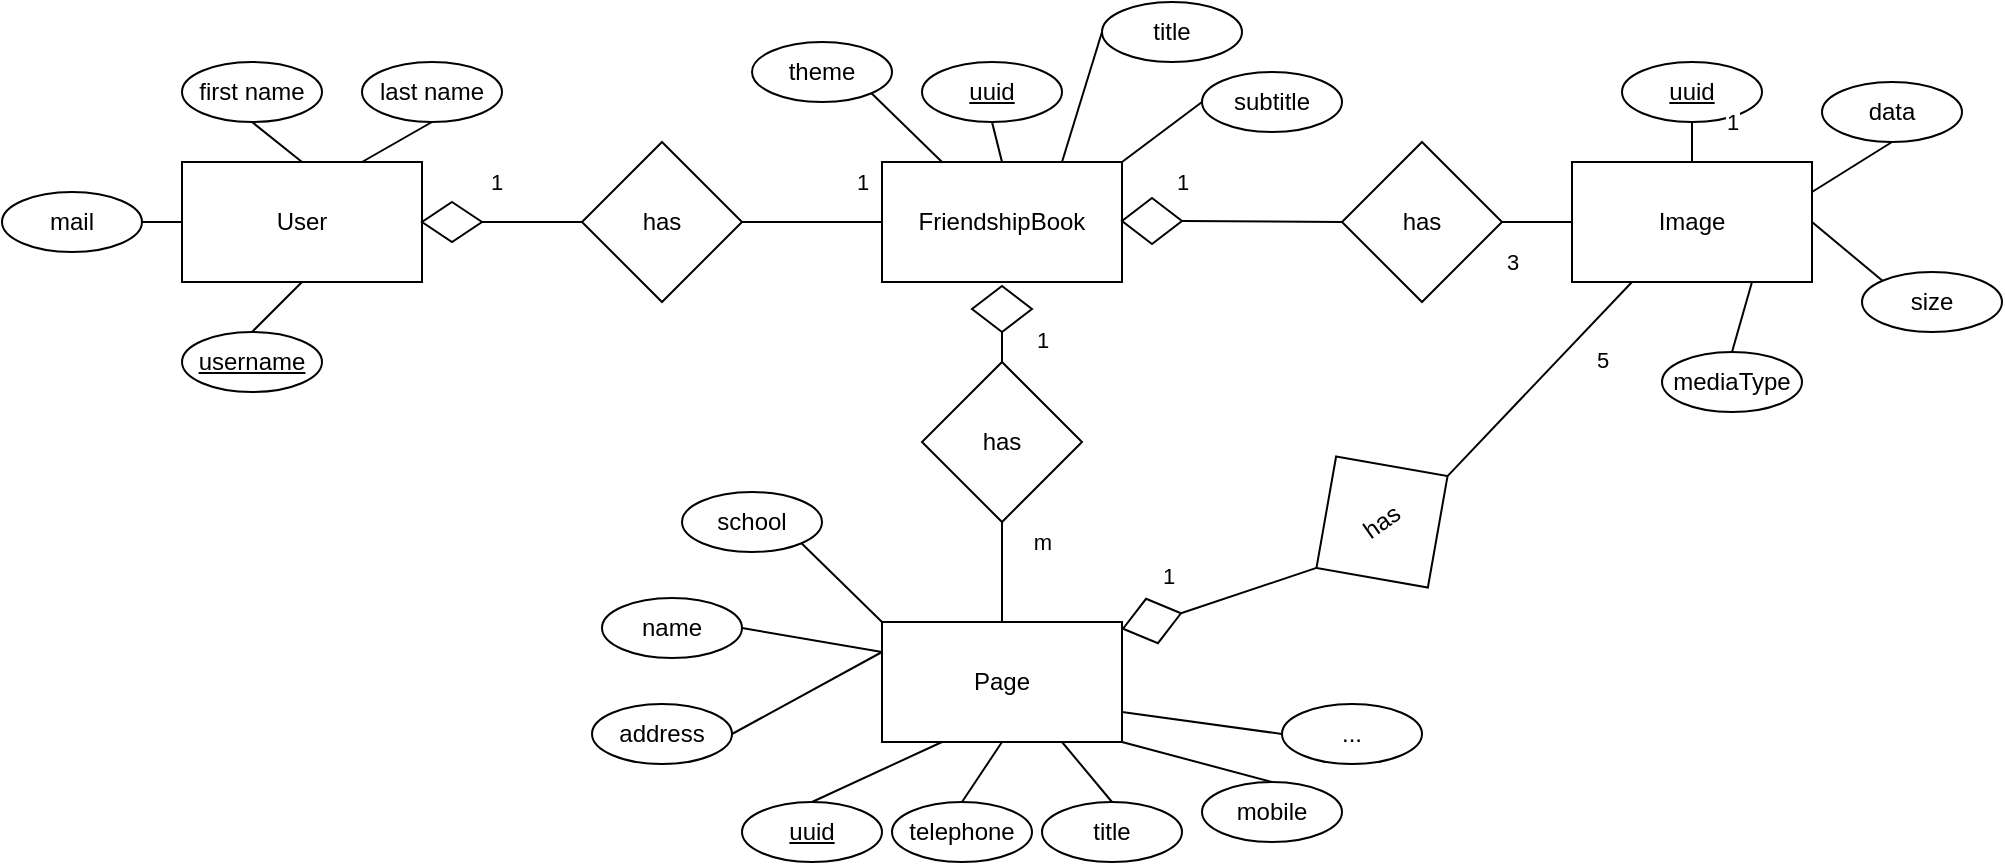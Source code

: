 <mxfile version="13.1.6" type="device"><diagram name="Page-1" id="efa7a0a1-bf9b-a30e-e6df-94a7791c09e9"><mxGraphModel dx="1741" dy="754" grid="1" gridSize="10" guides="1" tooltips="1" connect="1" arrows="1" fold="1" page="1" pageScale="1" pageWidth="826" pageHeight="1169" background="#ffffff" math="0" shadow="0"><root><mxCell id="0"/><mxCell id="1" parent="0"/><mxCell id="JQI-OMxGTn1fQLOs1Fzj-114" value="User" style="rounded=0;whiteSpace=wrap;html=1;" parent="1" vertex="1"><mxGeometry x="40" y="110" width="120" height="60" as="geometry"/></mxCell><mxCell id="JQI-OMxGTn1fQLOs1Fzj-115" value="FriendshipBook" style="rounded=0;whiteSpace=wrap;html=1;" parent="1" vertex="1"><mxGeometry x="390" y="110" width="120" height="60" as="geometry"/></mxCell><mxCell id="JQI-OMxGTn1fQLOs1Fzj-116" value="Page" style="rounded=0;whiteSpace=wrap;html=1;" parent="1" vertex="1"><mxGeometry x="390" y="340" width="120" height="60" as="geometry"/></mxCell><mxCell id="JQI-OMxGTn1fQLOs1Fzj-120" value="1" style="endArrow=none;html=1;exitX=1;exitY=0.5;exitDx=0;exitDy=0;entryX=0;entryY=0.5;entryDx=0;entryDy=0;" parent="1" source="ATz9pkckGzbIhAswwl9Q-5" target="JQI-OMxGTn1fQLOs1Fzj-121" edge="1"><mxGeometry x="-0.75" y="20" width="50" height="50" relative="1" as="geometry"><mxPoint x="180" y="140" as="sourcePoint"/><mxPoint x="230" y="90" as="targetPoint"/><mxPoint as="offset"/></mxGeometry></mxCell><mxCell id="JQI-OMxGTn1fQLOs1Fzj-121" value="has" style="rhombus;whiteSpace=wrap;html=1;" parent="1" vertex="1"><mxGeometry x="240" y="100" width="80" height="80" as="geometry"/></mxCell><mxCell id="JQI-OMxGTn1fQLOs1Fzj-122" value="1" style="endArrow=none;html=1;exitX=0;exitY=0.5;exitDx=0;exitDy=0;entryX=1;entryY=0.5;entryDx=0;entryDy=0;" parent="1" source="JQI-OMxGTn1fQLOs1Fzj-115" target="JQI-OMxGTn1fQLOs1Fzj-121" edge="1"><mxGeometry x="-0.714" y="-20" width="50" height="50" relative="1" as="geometry"><mxPoint x="170" y="150" as="sourcePoint"/><mxPoint x="250" y="150" as="targetPoint"/><mxPoint as="offset"/></mxGeometry></mxCell><mxCell id="JQI-OMxGTn1fQLOs1Fzj-123" value="has" style="rhombus;whiteSpace=wrap;html=1;" parent="1" vertex="1"><mxGeometry x="410" y="210" width="80" height="80" as="geometry"/></mxCell><mxCell id="JQI-OMxGTn1fQLOs1Fzj-124" value="1" style="endArrow=none;html=1;entryX=0.5;entryY=1;entryDx=0;entryDy=0;exitX=0.5;exitY=0;exitDx=0;exitDy=0;" parent="1" source="JQI-OMxGTn1fQLOs1Fzj-123" target="ATz9pkckGzbIhAswwl9Q-18" edge="1"><mxGeometry x="0.5" y="-20" width="50" height="50" relative="1" as="geometry"><mxPoint x="40" y="460" as="sourcePoint"/><mxPoint x="90" y="410" as="targetPoint"/><mxPoint as="offset"/></mxGeometry></mxCell><mxCell id="JQI-OMxGTn1fQLOs1Fzj-125" value="m" style="endArrow=none;html=1;entryX=0.5;entryY=1;entryDx=0;entryDy=0;exitX=0.5;exitY=0;exitDx=0;exitDy=0;" parent="1" source="JQI-OMxGTn1fQLOs1Fzj-116" target="JQI-OMxGTn1fQLOs1Fzj-123" edge="1"><mxGeometry x="0.6" y="-20" width="50" height="50" relative="1" as="geometry"><mxPoint x="40" y="470" as="sourcePoint"/><mxPoint x="90" y="420" as="targetPoint"/><mxPoint as="offset"/></mxGeometry></mxCell><mxCell id="JQI-OMxGTn1fQLOs1Fzj-129" value="&lt;u&gt;uuid&lt;/u&gt;" style="ellipse;whiteSpace=wrap;html=1;" parent="1" vertex="1"><mxGeometry x="320" y="430" width="70" height="30" as="geometry"/></mxCell><mxCell id="JQI-OMxGTn1fQLOs1Fzj-132" value="&lt;u&gt;uuid&lt;/u&gt;" style="ellipse;whiteSpace=wrap;html=1;" parent="1" vertex="1"><mxGeometry x="410" y="60" width="70" height="30" as="geometry"/></mxCell><mxCell id="JQI-OMxGTn1fQLOs1Fzj-133" value="title" style="ellipse;whiteSpace=wrap;html=1;" parent="1" vertex="1"><mxGeometry x="470" y="430" width="70" height="30" as="geometry"/></mxCell><mxCell id="JQI-OMxGTn1fQLOs1Fzj-135" value="first name" style="ellipse;whiteSpace=wrap;html=1;" parent="1" vertex="1"><mxGeometry x="40" y="60" width="70" height="30" as="geometry"/></mxCell><mxCell id="JQI-OMxGTn1fQLOs1Fzj-136" value="last name" style="ellipse;whiteSpace=wrap;html=1;" parent="1" vertex="1"><mxGeometry x="130" y="60" width="70" height="30" as="geometry"/></mxCell><mxCell id="JQI-OMxGTn1fQLOs1Fzj-137" value="&lt;u&gt;username&lt;/u&gt;" style="ellipse;whiteSpace=wrap;html=1;" parent="1" vertex="1"><mxGeometry x="40" y="195" width="70" height="30" as="geometry"/></mxCell><mxCell id="JQI-OMxGTn1fQLOs1Fzj-138" value="mail" style="ellipse;whiteSpace=wrap;html=1;" parent="1" vertex="1"><mxGeometry x="-50" y="125" width="70" height="30" as="geometry"/></mxCell><mxCell id="JQI-OMxGTn1fQLOs1Fzj-139" value="title" style="ellipse;whiteSpace=wrap;html=1;" parent="1" vertex="1"><mxGeometry x="500" y="30" width="70" height="30" as="geometry"/></mxCell><mxCell id="JQI-OMxGTn1fQLOs1Fzj-140" value="" style="endArrow=none;html=1;entryX=0.75;entryY=1;entryDx=0;entryDy=0;exitX=0.5;exitY=0;exitDx=0;exitDy=0;" parent="1" source="JQI-OMxGTn1fQLOs1Fzj-133" target="JQI-OMxGTn1fQLOs1Fzj-116" edge="1"><mxGeometry width="50" height="50" relative="1" as="geometry"><mxPoint x="-40" y="520" as="sourcePoint"/><mxPoint x="10" y="470" as="targetPoint"/></mxGeometry></mxCell><mxCell id="JQI-OMxGTn1fQLOs1Fzj-143" value="" style="endArrow=none;html=1;entryX=1;entryY=0.5;entryDx=0;entryDy=0;exitX=0;exitY=0.5;exitDx=0;exitDy=0;" parent="1" source="JQI-OMxGTn1fQLOs1Fzj-114" target="JQI-OMxGTn1fQLOs1Fzj-138" edge="1"><mxGeometry width="50" height="50" relative="1" as="geometry"><mxPoint x="-40" y="520" as="sourcePoint"/><mxPoint x="10" y="470" as="targetPoint"/></mxGeometry></mxCell><mxCell id="JQI-OMxGTn1fQLOs1Fzj-144" value="" style="endArrow=none;html=1;entryX=0.5;entryY=1;entryDx=0;entryDy=0;exitX=0.5;exitY=0;exitDx=0;exitDy=0;" parent="1" source="JQI-OMxGTn1fQLOs1Fzj-137" target="JQI-OMxGTn1fQLOs1Fzj-114" edge="1"><mxGeometry width="50" height="50" relative="1" as="geometry"><mxPoint x="-70" y="520" as="sourcePoint"/><mxPoint x="-20" y="470" as="targetPoint"/></mxGeometry></mxCell><mxCell id="JQI-OMxGTn1fQLOs1Fzj-145" value="" style="endArrow=none;html=1;entryX=0.5;entryY=1;entryDx=0;entryDy=0;exitX=0.5;exitY=0;exitDx=0;exitDy=0;" parent="1" source="JQI-OMxGTn1fQLOs1Fzj-114" target="JQI-OMxGTn1fQLOs1Fzj-135" edge="1"><mxGeometry width="50" height="50" relative="1" as="geometry"><mxPoint x="-70" y="520" as="sourcePoint"/><mxPoint x="-20" y="470" as="targetPoint"/></mxGeometry></mxCell><mxCell id="JQI-OMxGTn1fQLOs1Fzj-146" value="" style="endArrow=none;html=1;entryX=0.5;entryY=1;entryDx=0;entryDy=0;exitX=0.75;exitY=0;exitDx=0;exitDy=0;" parent="1" source="JQI-OMxGTn1fQLOs1Fzj-114" target="JQI-OMxGTn1fQLOs1Fzj-136" edge="1"><mxGeometry width="50" height="50" relative="1" as="geometry"><mxPoint x="-70" y="520" as="sourcePoint"/><mxPoint x="-20" y="470" as="targetPoint"/></mxGeometry></mxCell><mxCell id="JQI-OMxGTn1fQLOs1Fzj-147" value="" style="endArrow=none;html=1;entryX=0.5;entryY=1;entryDx=0;entryDy=0;exitX=0.5;exitY=0;exitDx=0;exitDy=0;" parent="1" source="JQI-OMxGTn1fQLOs1Fzj-115" target="JQI-OMxGTn1fQLOs1Fzj-132" edge="1"><mxGeometry width="50" height="50" relative="1" as="geometry"><mxPoint x="-70" y="520" as="sourcePoint"/><mxPoint x="-20" y="470" as="targetPoint"/></mxGeometry></mxCell><mxCell id="JQI-OMxGTn1fQLOs1Fzj-148" value="" style="endArrow=none;html=1;entryX=0;entryY=0.5;entryDx=0;entryDy=0;exitX=0.75;exitY=0;exitDx=0;exitDy=0;" parent="1" source="JQI-OMxGTn1fQLOs1Fzj-115" target="JQI-OMxGTn1fQLOs1Fzj-139" edge="1"><mxGeometry width="50" height="50" relative="1" as="geometry"><mxPoint x="-70" y="520" as="sourcePoint"/><mxPoint x="-20" y="470" as="targetPoint"/></mxGeometry></mxCell><mxCell id="JQI-OMxGTn1fQLOs1Fzj-149" value="" style="endArrow=none;html=1;entryX=0.5;entryY=0;entryDx=0;entryDy=0;exitX=0.25;exitY=1;exitDx=0;exitDy=0;" parent="1" source="JQI-OMxGTn1fQLOs1Fzj-116" target="JQI-OMxGTn1fQLOs1Fzj-129" edge="1"><mxGeometry width="50" height="50" relative="1" as="geometry"><mxPoint x="355" y="410" as="sourcePoint"/><mxPoint x="-115" y="480" as="targetPoint"/></mxGeometry></mxCell><mxCell id="ATz9pkckGzbIhAswwl9Q-2" value="has" style="rhombus;whiteSpace=wrap;html=1;" parent="1" vertex="1"><mxGeometry x="620" y="100" width="80" height="80" as="geometry"/></mxCell><mxCell id="ATz9pkckGzbIhAswwl9Q-3" value="3" style="endArrow=none;html=1;entryX=0;entryY=0.5;entryDx=0;entryDy=0;exitX=1;exitY=0.5;exitDx=0;exitDy=0;" parent="1" source="ATz9pkckGzbIhAswwl9Q-2" target="LPF9OVRsYsEd7RoF0DgW-2" edge="1"><mxGeometry x="-0.714" y="-20" width="50" height="50" relative="1" as="geometry"><mxPoint x="695" y="160" as="sourcePoint"/><mxPoint x="735" y="140" as="targetPoint"/><mxPoint as="offset"/></mxGeometry></mxCell><mxCell id="ATz9pkckGzbIhAswwl9Q-4" value="1" style="endArrow=none;html=1;exitX=1;exitY=0.5;exitDx=0;exitDy=0;entryX=0;entryY=0.5;entryDx=0;entryDy=0;" parent="1" source="ATz9pkckGzbIhAswwl9Q-7" target="ATz9pkckGzbIhAswwl9Q-2" edge="1"><mxGeometry x="-1" y="20" width="50" height="50" relative="1" as="geometry"><mxPoint x="635" y="150" as="sourcePoint"/><mxPoint x="550" y="140" as="targetPoint"/><mxPoint as="offset"/></mxGeometry></mxCell><mxCell id="ATz9pkckGzbIhAswwl9Q-5" value="" style="rhombus;whiteSpace=wrap;html=1;" parent="1" vertex="1"><mxGeometry x="160" y="130" width="30" height="20" as="geometry"/></mxCell><mxCell id="ATz9pkckGzbIhAswwl9Q-7" value="" style="rhombus;whiteSpace=wrap;html=1;" parent="1" vertex="1"><mxGeometry x="510" y="128" width="30" height="23" as="geometry"/></mxCell><mxCell id="ATz9pkckGzbIhAswwl9Q-18" value="" style="rhombus;whiteSpace=wrap;html=1;" parent="1" vertex="1"><mxGeometry x="435" y="172" width="30" height="23" as="geometry"/></mxCell><mxCell id="LPF9OVRsYsEd7RoF0DgW-2" value="Image" style="rounded=0;whiteSpace=wrap;html=1;" parent="1" vertex="1"><mxGeometry x="735" y="110" width="120" height="60" as="geometry"/></mxCell><mxCell id="LPF9OVRsYsEd7RoF0DgW-4" value="&lt;u&gt;uuid&lt;/u&gt;" style="ellipse;whiteSpace=wrap;html=1;" parent="1" vertex="1"><mxGeometry x="760" y="60" width="70" height="30" as="geometry"/></mxCell><mxCell id="LPF9OVRsYsEd7RoF0DgW-5" value="1" style="endArrow=none;html=1;exitX=0.5;exitY=1;exitDx=0;exitDy=0;entryX=0.5;entryY=0;entryDx=0;entryDy=0;" parent="1" source="LPF9OVRsYsEd7RoF0DgW-4" target="LPF9OVRsYsEd7RoF0DgW-2" edge="1"><mxGeometry x="-1" y="20" width="50" height="50" relative="1" as="geometry"><mxPoint x="550" y="149.5" as="sourcePoint"/><mxPoint x="630" y="150" as="targetPoint"/><mxPoint as="offset"/></mxGeometry></mxCell><mxCell id="LPF9OVRsYsEd7RoF0DgW-6" value="data" style="ellipse;whiteSpace=wrap;html=1;" parent="1" vertex="1"><mxGeometry x="860" y="70" width="70" height="30" as="geometry"/></mxCell><mxCell id="LPF9OVRsYsEd7RoF0DgW-7" value="" style="endArrow=none;html=1;exitX=0.5;exitY=1;exitDx=0;exitDy=0;entryX=1;entryY=0.25;entryDx=0;entryDy=0;" parent="1" source="LPF9OVRsYsEd7RoF0DgW-6" target="LPF9OVRsYsEd7RoF0DgW-2" edge="1"><mxGeometry x="-1" y="20" width="50" height="50" relative="1" as="geometry"><mxPoint x="805" y="100" as="sourcePoint"/><mxPoint x="805" y="120" as="targetPoint"/><mxPoint as="offset"/></mxGeometry></mxCell><mxCell id="LPF9OVRsYsEd7RoF0DgW-8" value="size" style="ellipse;whiteSpace=wrap;html=1;" parent="1" vertex="1"><mxGeometry x="880" y="165" width="70" height="30" as="geometry"/></mxCell><mxCell id="LPF9OVRsYsEd7RoF0DgW-9" value="" style="endArrow=none;html=1;exitX=0;exitY=0;exitDx=0;exitDy=0;entryX=1;entryY=0.5;entryDx=0;entryDy=0;" parent="1" source="LPF9OVRsYsEd7RoF0DgW-8" target="LPF9OVRsYsEd7RoF0DgW-2" edge="1"><mxGeometry x="-1" y="20" width="50" height="50" relative="1" as="geometry"><mxPoint x="905" y="110" as="sourcePoint"/><mxPoint x="865" y="135" as="targetPoint"/><mxPoint as="offset"/></mxGeometry></mxCell><mxCell id="LPF9OVRsYsEd7RoF0DgW-10" value="mediaType" style="ellipse;whiteSpace=wrap;html=1;" parent="1" vertex="1"><mxGeometry x="780" y="205" width="70" height="30" as="geometry"/></mxCell><mxCell id="LPF9OVRsYsEd7RoF0DgW-11" value="" style="endArrow=none;html=1;exitX=0.5;exitY=0;exitDx=0;exitDy=0;entryX=0.75;entryY=1;entryDx=0;entryDy=0;" parent="1" source="LPF9OVRsYsEd7RoF0DgW-10" target="LPF9OVRsYsEd7RoF0DgW-2" edge="1"><mxGeometry x="-1" y="20" width="50" height="50" relative="1" as="geometry"><mxPoint x="900.251" y="179.393" as="sourcePoint"/><mxPoint x="865" y="150" as="targetPoint"/><mxPoint as="offset"/></mxGeometry></mxCell><mxCell id="b_IEipZAbVxkdycbWXZf-2" value="has" style="rhombus;whiteSpace=wrap;html=1;rotation=-35;" vertex="1" parent="1"><mxGeometry x="600" y="250" width="80" height="80" as="geometry"/></mxCell><mxCell id="b_IEipZAbVxkdycbWXZf-3" value="5" style="endArrow=none;html=1;entryX=0.25;entryY=1;entryDx=0;entryDy=0;exitX=1;exitY=0.5;exitDx=0;exitDy=0;" edge="1" parent="1" source="b_IEipZAbVxkdycbWXZf-2" target="LPF9OVRsYsEd7RoF0DgW-2"><mxGeometry x="0.412" y="-17" width="50" height="50" relative="1" as="geometry"><mxPoint x="695" y="390" as="sourcePoint"/><mxPoint x="735" y="370" as="targetPoint"/><mxPoint y="-1" as="offset"/></mxGeometry></mxCell><mxCell id="b_IEipZAbVxkdycbWXZf-4" value="1" style="endArrow=none;html=1;exitX=1;exitY=0.5;exitDx=0;exitDy=0;entryX=0;entryY=0.5;entryDx=0;entryDy=0;" edge="1" parent="1" source="b_IEipZAbVxkdycbWXZf-5" target="b_IEipZAbVxkdycbWXZf-2"><mxGeometry x="-1" y="20" width="50" height="50" relative="1" as="geometry"><mxPoint x="635" y="380" as="sourcePoint"/><mxPoint x="550" y="370" as="targetPoint"/><mxPoint as="offset"/></mxGeometry></mxCell><mxCell id="b_IEipZAbVxkdycbWXZf-5" value="" style="rhombus;whiteSpace=wrap;html=1;rotation=-15;" vertex="1" parent="1"><mxGeometry x="510" y="328" width="30" height="23" as="geometry"/></mxCell><mxCell id="b_IEipZAbVxkdycbWXZf-8" value="name" style="ellipse;whiteSpace=wrap;html=1;" vertex="1" parent="1"><mxGeometry x="250" y="328" width="70" height="30" as="geometry"/></mxCell><mxCell id="b_IEipZAbVxkdycbWXZf-9" value="" style="endArrow=none;html=1;entryX=1;entryY=0.5;entryDx=0;entryDy=0;exitX=0;exitY=0.25;exitDx=0;exitDy=0;" edge="1" parent="1" source="JQI-OMxGTn1fQLOs1Fzj-116" target="b_IEipZAbVxkdycbWXZf-8"><mxGeometry width="50" height="50" relative="1" as="geometry"><mxPoint x="430" y="410" as="sourcePoint"/><mxPoint x="365" y="440" as="targetPoint"/></mxGeometry></mxCell><mxCell id="b_IEipZAbVxkdycbWXZf-10" value="address" style="ellipse;whiteSpace=wrap;html=1;" vertex="1" parent="1"><mxGeometry x="245" y="381" width="70" height="30" as="geometry"/></mxCell><mxCell id="b_IEipZAbVxkdycbWXZf-11" value="" style="endArrow=none;html=1;entryX=0;entryY=0.25;entryDx=0;entryDy=0;exitX=1;exitY=0.5;exitDx=0;exitDy=0;" edge="1" parent="1" source="b_IEipZAbVxkdycbWXZf-10" target="JQI-OMxGTn1fQLOs1Fzj-116"><mxGeometry width="50" height="50" relative="1" as="geometry"><mxPoint x="200" y="520" as="sourcePoint"/><mxPoint x="250" y="470" as="targetPoint"/></mxGeometry></mxCell><mxCell id="b_IEipZAbVxkdycbWXZf-12" value="telephone" style="ellipse;whiteSpace=wrap;html=1;" vertex="1" parent="1"><mxGeometry x="395" y="430" width="70" height="30" as="geometry"/></mxCell><mxCell id="b_IEipZAbVxkdycbWXZf-13" value="" style="endArrow=none;html=1;entryX=0.5;entryY=1;entryDx=0;entryDy=0;exitX=0.5;exitY=0;exitDx=0;exitDy=0;" edge="1" parent="1" source="b_IEipZAbVxkdycbWXZf-12" target="JQI-OMxGTn1fQLOs1Fzj-116"><mxGeometry width="50" height="50" relative="1" as="geometry"><mxPoint x="365" y="615" as="sourcePoint"/><mxPoint x="555" y="450" as="targetPoint"/></mxGeometry></mxCell><mxCell id="b_IEipZAbVxkdycbWXZf-14" value="mobile" style="ellipse;whiteSpace=wrap;html=1;" vertex="1" parent="1"><mxGeometry x="550" y="420" width="70" height="30" as="geometry"/></mxCell><mxCell id="b_IEipZAbVxkdycbWXZf-15" value="" style="endArrow=none;html=1;entryX=1;entryY=1;entryDx=0;entryDy=0;exitX=0.5;exitY=0;exitDx=0;exitDy=0;" edge="1" parent="1" source="b_IEipZAbVxkdycbWXZf-14" target="JQI-OMxGTn1fQLOs1Fzj-116"><mxGeometry width="50" height="50" relative="1" as="geometry"><mxPoint x="515" y="440" as="sourcePoint"/><mxPoint x="490" y="410" as="targetPoint"/></mxGeometry></mxCell><mxCell id="b_IEipZAbVxkdycbWXZf-16" value="school" style="ellipse;whiteSpace=wrap;html=1;" vertex="1" parent="1"><mxGeometry x="290" y="275" width="70" height="30" as="geometry"/></mxCell><mxCell id="b_IEipZAbVxkdycbWXZf-17" value="" style="endArrow=none;html=1;entryX=1;entryY=1;entryDx=0;entryDy=0;exitX=0;exitY=0;exitDx=0;exitDy=0;" edge="1" parent="1" source="JQI-OMxGTn1fQLOs1Fzj-116" target="b_IEipZAbVxkdycbWXZf-16"><mxGeometry width="50" height="50" relative="1" as="geometry"><mxPoint x="400" y="365" as="sourcePoint"/><mxPoint x="330" y="353" as="targetPoint"/></mxGeometry></mxCell><mxCell id="b_IEipZAbVxkdycbWXZf-18" value="..." style="ellipse;whiteSpace=wrap;html=1;" vertex="1" parent="1"><mxGeometry x="590" y="381" width="70" height="30" as="geometry"/></mxCell><mxCell id="b_IEipZAbVxkdycbWXZf-19" value="" style="endArrow=none;html=1;entryX=1;entryY=0.75;entryDx=0;entryDy=0;exitX=0;exitY=0.5;exitDx=0;exitDy=0;" edge="1" parent="1" source="b_IEipZAbVxkdycbWXZf-18" target="JQI-OMxGTn1fQLOs1Fzj-116"><mxGeometry width="50" height="50" relative="1" as="geometry"><mxPoint x="595" y="430" as="sourcePoint"/><mxPoint x="520" y="410" as="targetPoint"/></mxGeometry></mxCell><mxCell id="b_IEipZAbVxkdycbWXZf-20" value="subtitle" style="ellipse;whiteSpace=wrap;html=1;" vertex="1" parent="1"><mxGeometry x="550" y="65" width="70" height="30" as="geometry"/></mxCell><mxCell id="b_IEipZAbVxkdycbWXZf-21" value="" style="endArrow=none;html=1;entryX=0;entryY=0.5;entryDx=0;entryDy=0;exitX=1;exitY=0;exitDx=0;exitDy=0;" edge="1" parent="1" target="b_IEipZAbVxkdycbWXZf-20" source="JQI-OMxGTn1fQLOs1Fzj-115"><mxGeometry width="50" height="50" relative="1" as="geometry"><mxPoint x="500" y="130" as="sourcePoint"/><mxPoint x="30" y="505" as="targetPoint"/></mxGeometry></mxCell><mxCell id="b_IEipZAbVxkdycbWXZf-22" value="theme" style="ellipse;whiteSpace=wrap;html=1;" vertex="1" parent="1"><mxGeometry x="325" y="50" width="70" height="30" as="geometry"/></mxCell><mxCell id="b_IEipZAbVxkdycbWXZf-23" value="" style="endArrow=none;html=1;exitX=0.25;exitY=0;exitDx=0;exitDy=0;entryX=1;entryY=1;entryDx=0;entryDy=0;" edge="1" parent="1" source="JQI-OMxGTn1fQLOs1Fzj-115" target="b_IEipZAbVxkdycbWXZf-22"><mxGeometry width="50" height="50" relative="1" as="geometry"><mxPoint x="460" y="120" as="sourcePoint"/><mxPoint x="455" y="100" as="targetPoint"/></mxGeometry></mxCell></root></mxGraphModel></diagram></mxfile>